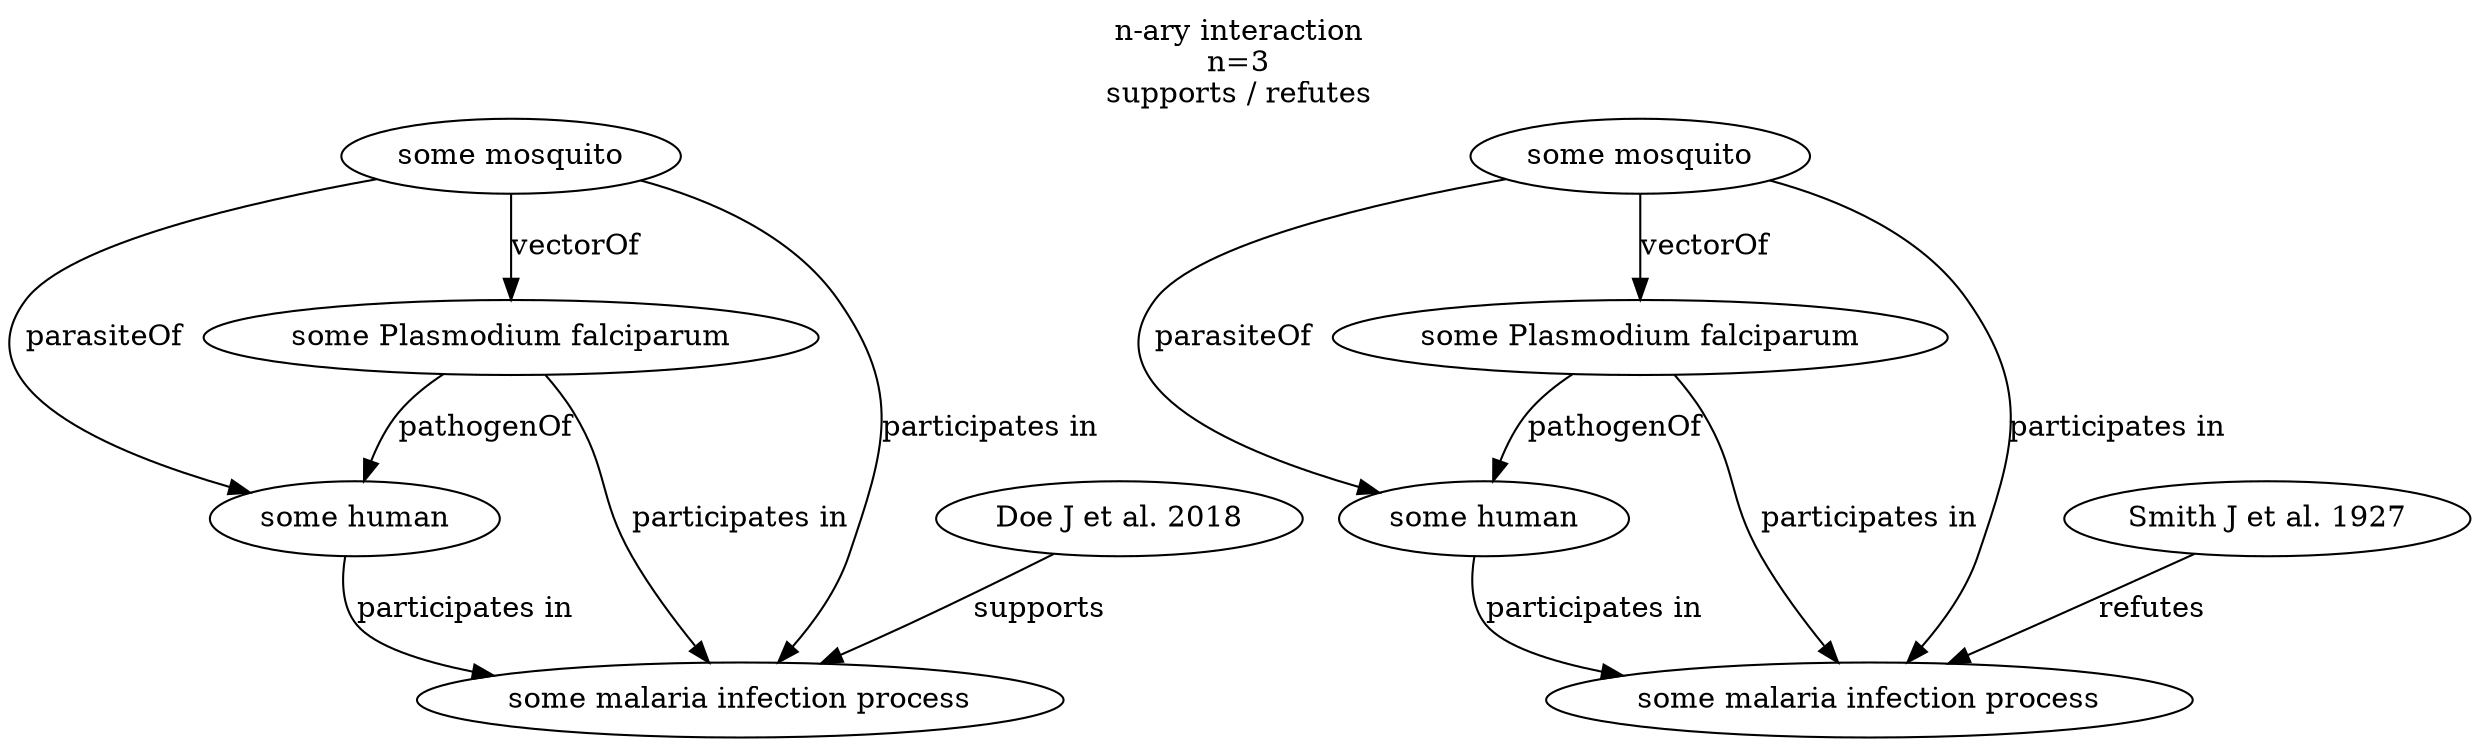 digraph pairwise {
    #rankdir=LR;
    labelloc="t";
    label="n-ary interaction\nn=3\nsupports / refutes";
    a1 [label="some mosquito"];
    b1 [label="some Plasmodium falciparum"];
    c1 [label="some human"];
    d1 [label="some malaria infection process"];

    a1 -> b1 [label="vectorOf"];
    b1 -> c1 [label="pathogenOf"];
    a1 -> c1 [label="parasiteOf"];

    a1 -> d1 [label="participates in"];
    b1 -> d1 [label="participates in"];
    c1 -> d1 [label="participates in"];

    s1 [label="Doe J et al. 2018"];
    s1 -> d1 [label="supports"];

    a2 [label="some mosquito"];
    b2 [label="some Plasmodium falciparum"];
    c2 [label="some human"];
    d2 [label="some malaria infection process"];

    a2 -> b2 [label="vectorOf"];
    b2 -> c2 [label="pathogenOf"];
    a2 -> c2 [label="parasiteOf"];

    a2 -> d2 [label="participates in"];
    b2 -> d2 [label="participates in"];
    c2 -> d2 [label="participates in"];

    s2 [label="Smith J et al. 1927"]
    s2 -> d2 [label="refutes"];
}

